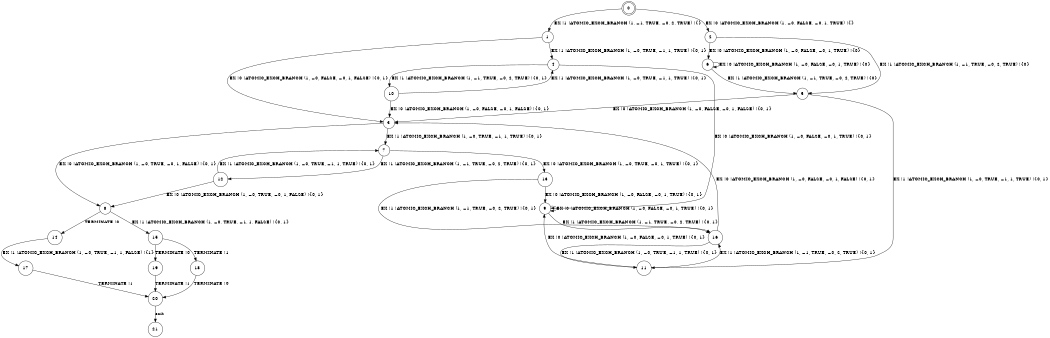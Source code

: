 digraph BCG {
size = "7, 10.5";
center = TRUE;
node [shape = circle];
0 [peripheries = 2];
0 -> 1 [label = "EX !1 !ATOMIC_EXCH_BRANCH (1, +1, TRUE, +0, 2, TRUE) !{}"];
0 -> 2 [label = "EX !0 !ATOMIC_EXCH_BRANCH (1, +0, FALSE, +0, 1, TRUE) !{}"];
1 -> 3 [label = "EX !0 !ATOMIC_EXCH_BRANCH (1, +0, FALSE, +0, 1, FALSE) !{0, 1}"];
1 -> 4 [label = "EX !1 !ATOMIC_EXCH_BRANCH (1, +0, TRUE, +1, 1, TRUE) !{0, 1}"];
2 -> 5 [label = "EX !1 !ATOMIC_EXCH_BRANCH (1, +1, TRUE, +0, 2, TRUE) !{0}"];
2 -> 6 [label = "EX !0 !ATOMIC_EXCH_BRANCH (1, +0, FALSE, +0, 1, TRUE) !{0}"];
3 -> 7 [label = "EX !1 !ATOMIC_EXCH_BRANCH (1, +0, TRUE, +1, 1, TRUE) !{0, 1}"];
3 -> 8 [label = "EX !0 !ATOMIC_EXCH_BRANCH (1, +0, TRUE, +0, 1, FALSE) !{0, 1}"];
4 -> 9 [label = "EX !0 !ATOMIC_EXCH_BRANCH (1, +0, FALSE, +0, 1, TRUE) !{0, 1}"];
4 -> 10 [label = "EX !1 !ATOMIC_EXCH_BRANCH (1, +1, TRUE, +0, 2, TRUE) !{0, 1}"];
5 -> 11 [label = "EX !1 !ATOMIC_EXCH_BRANCH (1, +0, TRUE, +1, 1, TRUE) !{0, 1}"];
5 -> 3 [label = "EX !0 !ATOMIC_EXCH_BRANCH (1, +0, FALSE, +0, 1, FALSE) !{0, 1}"];
6 -> 5 [label = "EX !1 !ATOMIC_EXCH_BRANCH (1, +1, TRUE, +0, 2, TRUE) !{0}"];
6 -> 6 [label = "EX !0 !ATOMIC_EXCH_BRANCH (1, +0, FALSE, +0, 1, TRUE) !{0}"];
7 -> 12 [label = "EX !1 !ATOMIC_EXCH_BRANCH (1, +1, TRUE, +0, 2, TRUE) !{0, 1}"];
7 -> 13 [label = "EX !0 !ATOMIC_EXCH_BRANCH (1, +0, TRUE, +0, 1, TRUE) !{0, 1}"];
8 -> 14 [label = "TERMINATE !0"];
8 -> 15 [label = "EX !1 !ATOMIC_EXCH_BRANCH (1, +0, TRUE, +1, 1, FALSE) !{0, 1}"];
9 -> 16 [label = "EX !1 !ATOMIC_EXCH_BRANCH (1, +1, TRUE, +0, 2, TRUE) !{0, 1}"];
9 -> 9 [label = "EX !0 !ATOMIC_EXCH_BRANCH (1, +0, FALSE, +0, 1, TRUE) !{0, 1}"];
10 -> 3 [label = "EX !0 !ATOMIC_EXCH_BRANCH (1, +0, FALSE, +0, 1, FALSE) !{0, 1}"];
10 -> 4 [label = "EX !1 !ATOMIC_EXCH_BRANCH (1, +0, TRUE, +1, 1, TRUE) !{0, 1}"];
11 -> 16 [label = "EX !1 !ATOMIC_EXCH_BRANCH (1, +1, TRUE, +0, 2, TRUE) !{0, 1}"];
11 -> 9 [label = "EX !0 !ATOMIC_EXCH_BRANCH (1, +0, FALSE, +0, 1, TRUE) !{0, 1}"];
12 -> 7 [label = "EX !1 !ATOMIC_EXCH_BRANCH (1, +0, TRUE, +1, 1, TRUE) !{0, 1}"];
12 -> 8 [label = "EX !0 !ATOMIC_EXCH_BRANCH (1, +0, TRUE, +0, 1, FALSE) !{0, 1}"];
13 -> 16 [label = "EX !1 !ATOMIC_EXCH_BRANCH (1, +1, TRUE, +0, 2, TRUE) !{0, 1}"];
13 -> 9 [label = "EX !0 !ATOMIC_EXCH_BRANCH (1, +0, FALSE, +0, 1, TRUE) !{0, 1}"];
14 -> 17 [label = "EX !1 !ATOMIC_EXCH_BRANCH (1, +0, TRUE, +1, 1, FALSE) !{1}"];
15 -> 18 [label = "TERMINATE !1"];
15 -> 19 [label = "TERMINATE !0"];
16 -> 11 [label = "EX !1 !ATOMIC_EXCH_BRANCH (1, +0, TRUE, +1, 1, TRUE) !{0, 1}"];
16 -> 3 [label = "EX !0 !ATOMIC_EXCH_BRANCH (1, +0, FALSE, +0, 1, FALSE) !{0, 1}"];
17 -> 20 [label = "TERMINATE !1"];
18 -> 20 [label = "TERMINATE !0"];
19 -> 20 [label = "TERMINATE !1"];
20 -> 21 [label = "exit"];
}
